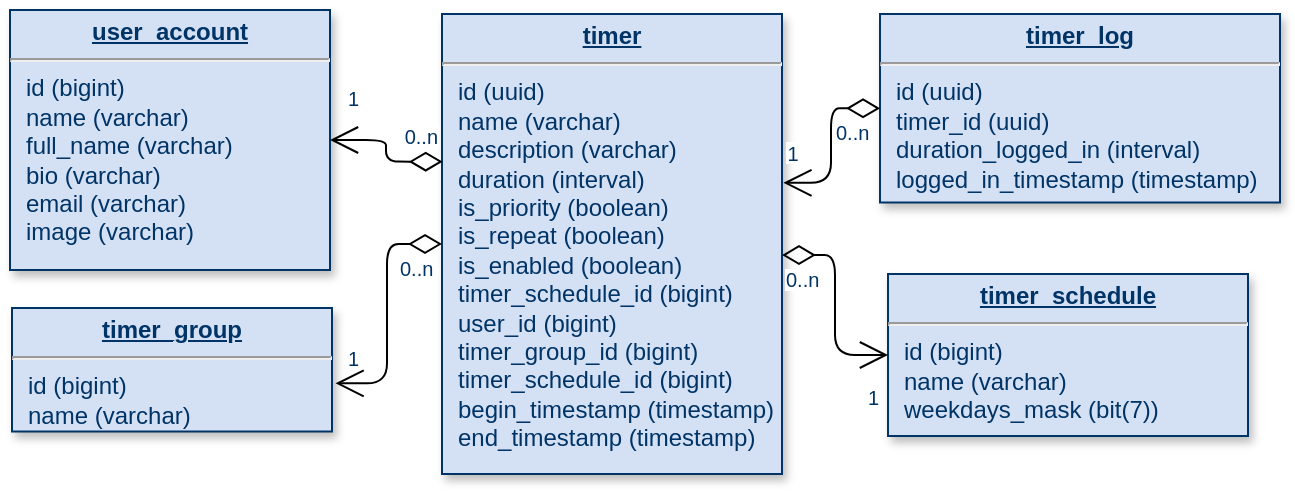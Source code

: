 <mxfile version="21.3.7" type="device">
  <diagram name="Page-1" id="efa7a0a1-bf9b-a30e-e6df-94a7791c09e9">
    <mxGraphModel dx="819" dy="482" grid="1" gridSize="10" guides="1" tooltips="1" connect="1" arrows="1" fold="1" page="1" pageScale="1" pageWidth="826" pageHeight="1169" background="none" math="0" shadow="0">
      <root>
        <mxCell id="0" />
        <mxCell id="1" parent="0" />
        <mxCell id="20" value="&lt;p style=&quot;margin: 0px; margin-top: 4px; text-align: center; text-decoration: underline;&quot;&gt;&lt;strong&gt;timer&lt;/strong&gt;&lt;/p&gt;&lt;hr&gt;&lt;p style=&quot;margin: 0px; margin-left: 8px;&quot;&gt;id (uuid)&lt;/p&gt;&lt;p style=&quot;margin: 0px; margin-left: 8px;&quot;&gt;name (varchar)&lt;/p&gt;&lt;p style=&quot;margin: 0px; margin-left: 8px;&quot;&gt;description (varchar)&lt;/p&gt;&lt;p style=&quot;margin: 0px; margin-left: 8px;&quot;&gt;duration (interval)&lt;/p&gt;&lt;p style=&quot;margin: 0px; margin-left: 8px;&quot;&gt;is_priority (boolean)&lt;/p&gt;&lt;p style=&quot;margin: 0px; margin-left: 8px;&quot;&gt;is_repeat (boolean)&lt;/p&gt;&lt;p style=&quot;margin: 0px; margin-left: 8px;&quot;&gt;is_enabled (boolean)&lt;/p&gt;&lt;p style=&quot;margin: 0px; margin-left: 8px;&quot;&gt;timer_schedule_id (bigint)&lt;/p&gt;&lt;p style=&quot;margin: 0px; margin-left: 8px;&quot;&gt;user_id (bigint)&lt;/p&gt;&lt;p style=&quot;margin: 0px; margin-left: 8px;&quot;&gt;timer_group_id (bigint)&lt;/p&gt;&lt;p style=&quot;margin: 0px; margin-left: 8px;&quot;&gt;timer_schedule_id (bigint)&lt;/p&gt;&lt;p style=&quot;border-color: var(--border-color); margin: 0px 0px 0px 8px;&quot;&gt;begin_timestamp (timestamp)&lt;/p&gt;&lt;p style=&quot;border-color: var(--border-color); margin: 0px 0px 0px 8px;&quot;&gt;end_timestamp (timestamp)&lt;/p&gt;" style="verticalAlign=top;align=left;overflow=fill;fontSize=12;fontFamily=Helvetica;html=1;strokeColor=#003366;shadow=1;fillColor=#D4E1F5;fontColor=#003366" parent="1" vertex="1">
          <mxGeometry x="310" y="250" width="170" height="230" as="geometry" />
        </mxCell>
        <mxCell id="21" value="&lt;p style=&quot;margin: 0px; margin-top: 4px; text-align: center; text-decoration: underline;&quot;&gt;&lt;strong&gt;user_account&lt;/strong&gt;&lt;/p&gt;&lt;hr&gt;&lt;p style=&quot;margin: 0px; margin-left: 8px;&quot;&gt;id (bigint)&lt;/p&gt;&lt;p style=&quot;margin: 0px; margin-left: 8px;&quot;&gt;name (varchar)&lt;/p&gt;&lt;p style=&quot;margin: 0px; margin-left: 8px;&quot;&gt;full_name (varchar)&lt;/p&gt;&lt;p style=&quot;margin: 0px; margin-left: 8px;&quot;&gt;bio (varchar)&lt;/p&gt;&lt;p style=&quot;margin: 0px; margin-left: 8px;&quot;&gt;email (varchar)&lt;/p&gt;&lt;p style=&quot;margin: 0px; margin-left: 8px;&quot;&gt;image (varchar)&lt;/p&gt;" style="verticalAlign=top;align=left;overflow=fill;fontSize=12;fontFamily=Helvetica;html=1;strokeColor=#003366;shadow=1;fillColor=#D4E1F5;fontColor=#003366" parent="1" vertex="1">
          <mxGeometry x="94" y="248" width="160" height="130" as="geometry" />
        </mxCell>
        <mxCell id="23" value="&lt;p style=&quot;margin: 0px; margin-top: 4px; text-align: center; text-decoration: underline;&quot;&gt;&lt;b&gt;timer_group&lt;/b&gt;&lt;/p&gt;&lt;hr&gt;&lt;p style=&quot;margin: 0px; margin-left: 8px;&quot;&gt;id (bigint)&lt;/p&gt;&lt;p style=&quot;margin: 0px; margin-left: 8px;&quot;&gt;name (varchar)&lt;/p&gt;" style="verticalAlign=top;align=left;overflow=fill;fontSize=12;fontFamily=Helvetica;html=1;strokeColor=#003366;shadow=1;fillColor=#D4E1F5;fontColor=#003366" parent="1" vertex="1">
          <mxGeometry x="95" y="397" width="160" height="61.75" as="geometry" />
        </mxCell>
        <mxCell id="24" value="&lt;p style=&quot;margin: 0px; margin-top: 4px; text-align: center; text-decoration: underline;&quot;&gt;&lt;strong&gt;timer_schedule&lt;/strong&gt;&lt;/p&gt;&lt;hr&gt;&lt;p style=&quot;margin: 0px; margin-left: 8px;&quot;&gt;id (bigint)&lt;/p&gt;&lt;p style=&quot;margin: 0px; margin-left: 8px;&quot;&gt;name (varchar)&lt;/p&gt;&lt;p style=&quot;margin: 0px; margin-left: 8px;&quot;&gt;weekdays_mask (bit(7))&lt;/p&gt;" style="verticalAlign=top;align=left;overflow=fill;fontSize=12;fontFamily=Helvetica;html=1;strokeColor=#003366;shadow=1;fillColor=#D4E1F5;fontColor=#003366" parent="1" vertex="1">
          <mxGeometry x="533" y="380" width="180" height="81" as="geometry" />
        </mxCell>
        <mxCell id="29" value="&lt;p style=&quot;margin: 0px; margin-top: 4px; text-align: center; text-decoration: underline;&quot;&gt;&lt;strong&gt;timer_log&lt;/strong&gt;&lt;/p&gt;&lt;hr&gt;&lt;p style=&quot;margin: 0px; margin-left: 8px;&quot;&gt;id (uuid)&lt;/p&gt;&lt;p style=&quot;margin: 0px; margin-left: 8px;&quot;&gt;timer_id (uuid)&lt;/p&gt;&lt;p style=&quot;margin: 0px; margin-left: 8px;&quot;&gt;duration_logged_in (interval)&lt;/p&gt;&lt;p style=&quot;margin: 0px; margin-left: 8px;&quot;&gt;logged_in_timestamp (timestamp)&lt;/p&gt;" style="verticalAlign=top;align=left;overflow=fill;fontSize=12;fontFamily=Helvetica;html=1;strokeColor=#003366;shadow=1;fillColor=#D4E1F5;fontColor=#003366" parent="1" vertex="1">
          <mxGeometry x="529" y="250" width="200" height="94.25" as="geometry" />
        </mxCell>
        <mxCell id="87" value="" style="endArrow=open;endSize=12;startArrow=diamondThin;startSize=14;startFill=0;edgeStyle=orthogonalEdgeStyle;exitX=1;exitY=0.524;exitDx=0;exitDy=0;exitPerimeter=0;" parent="1" source="20" target="24" edge="1">
          <mxGeometry x="519.36" y="200" as="geometry">
            <mxPoint x="519.36" y="200" as="sourcePoint" />
            <mxPoint x="679.36" y="200" as="targetPoint" />
          </mxGeometry>
        </mxCell>
        <mxCell id="88" value="0..n" style="resizable=0;align=left;verticalAlign=top;labelBackgroundColor=#ffffff;fontSize=10;strokeColor=#003366;shadow=1;fillColor=#D4E1F5;fontColor=#003366" parent="87" connectable="0" vertex="1">
          <mxGeometry x="-1" relative="1" as="geometry">
            <mxPoint as="offset" />
          </mxGeometry>
        </mxCell>
        <mxCell id="89" value="1" style="resizable=0;align=right;verticalAlign=top;labelBackgroundColor=#ffffff;fontSize=10;strokeColor=#003366;shadow=1;fillColor=#D4E1F5;fontColor=#003366" parent="87" connectable="0" vertex="1">
          <mxGeometry x="1" relative="1" as="geometry">
            <mxPoint x="-3" y="9" as="offset" />
          </mxGeometry>
        </mxCell>
        <mxCell id="99" value="" style="endArrow=open;endSize=12;startArrow=diamondThin;startSize=14;startFill=0;edgeStyle=orthogonalEdgeStyle;entryX=1.004;entryY=0.367;entryDx=0;entryDy=0;entryPerimeter=0;" parent="1" source="29" target="20" edge="1">
          <mxGeometry x="369.36" y="341" as="geometry">
            <mxPoint x="369.36" y="341" as="sourcePoint" />
            <mxPoint x="529.36" y="341" as="targetPoint" />
            <Array as="points" />
          </mxGeometry>
        </mxCell>
        <mxCell id="100" value="0..n" style="resizable=0;align=left;verticalAlign=top;labelBackgroundColor=#ffffff;fontSize=10;strokeColor=#003366;shadow=1;fillColor=#D4E1F5;fontColor=#003366" parent="99" connectable="0" vertex="1">
          <mxGeometry x="-1" relative="1" as="geometry">
            <mxPoint x="-24" as="offset" />
          </mxGeometry>
        </mxCell>
        <mxCell id="101" value="1" style="resizable=0;align=right;verticalAlign=top;labelBackgroundColor=#ffffff;fontSize=10;strokeColor=#003366;shadow=1;fillColor=#D4E1F5;fontColor=#003366" parent="99" connectable="0" vertex="1">
          <mxGeometry x="1" relative="1" as="geometry">
            <mxPoint x="9" y="-27" as="offset" />
          </mxGeometry>
        </mxCell>
        <mxCell id="SENljcjLXoPM3VzPWneW-114" value="" style="endArrow=open;endSize=12;startArrow=diamondThin;startSize=14;startFill=0;edgeStyle=orthogonalEdgeStyle;exitX=0;exitY=0.5;exitDx=0;exitDy=0;entryX=1.011;entryY=0.61;entryDx=0;entryDy=0;entryPerimeter=0;" parent="1" source="20" target="23" edge="1">
          <mxGeometry x="180" y="220" as="geometry">
            <mxPoint x="570" y="220" as="sourcePoint" />
            <mxPoint x="170" y="410" as="targetPoint" />
          </mxGeometry>
        </mxCell>
        <mxCell id="SENljcjLXoPM3VzPWneW-115" value="0..n" style="resizable=0;align=left;verticalAlign=top;labelBackgroundColor=#ffffff;fontSize=10;strokeColor=#003366;shadow=1;fillColor=#D4E1F5;fontColor=#003366" parent="SENljcjLXoPM3VzPWneW-114" connectable="0" vertex="1">
          <mxGeometry x="-1" relative="1" as="geometry">
            <mxPoint x="-23" as="offset" />
          </mxGeometry>
        </mxCell>
        <mxCell id="SENljcjLXoPM3VzPWneW-116" value="" style="endArrow=open;endSize=12;startArrow=diamondThin;startSize=14;startFill=0;edgeStyle=orthogonalEdgeStyle;entryX=1;entryY=0.5;entryDx=0;entryDy=0;exitX=0.002;exitY=0.321;exitDx=0;exitDy=0;exitPerimeter=0;" parent="1" source="20" target="21" edge="1">
          <mxGeometry x="-206" y="345" as="geometry">
            <mxPoint x="250" y="330" as="sourcePoint" />
            <mxPoint x="141" y="259.0" as="targetPoint" />
          </mxGeometry>
        </mxCell>
        <mxCell id="SENljcjLXoPM3VzPWneW-117" value="0..n" style="resizable=0;align=left;verticalAlign=top;labelBackgroundColor=#ffffff;fontSize=10;strokeColor=#003366;shadow=1;fillColor=#D4E1F5;fontColor=#003366" parent="SENljcjLXoPM3VzPWneW-116" connectable="0" vertex="1">
          <mxGeometry x="-1" relative="1" as="geometry">
            <mxPoint x="-21" y="-25" as="offset" />
          </mxGeometry>
        </mxCell>
        <mxCell id="SENljcjLXoPM3VzPWneW-120" value="1" style="resizable=0;align=right;verticalAlign=top;labelBackgroundColor=#ffffff;fontSize=10;strokeColor=#003366;shadow=1;fillColor=#D4E1F5;fontColor=#003366" parent="1" connectable="0" vertex="1">
          <mxGeometry x="270.003" y="410.002" as="geometry" />
        </mxCell>
        <mxCell id="SENljcjLXoPM3VzPWneW-121" value="1" style="resizable=0;align=right;verticalAlign=top;labelBackgroundColor=#ffffff;fontSize=10;strokeColor=#003366;shadow=1;fillColor=#D4E1F5;fontColor=#003366" parent="1" connectable="0" vertex="1">
          <mxGeometry x="270.003" y="280.002" as="geometry" />
        </mxCell>
      </root>
    </mxGraphModel>
  </diagram>
</mxfile>
